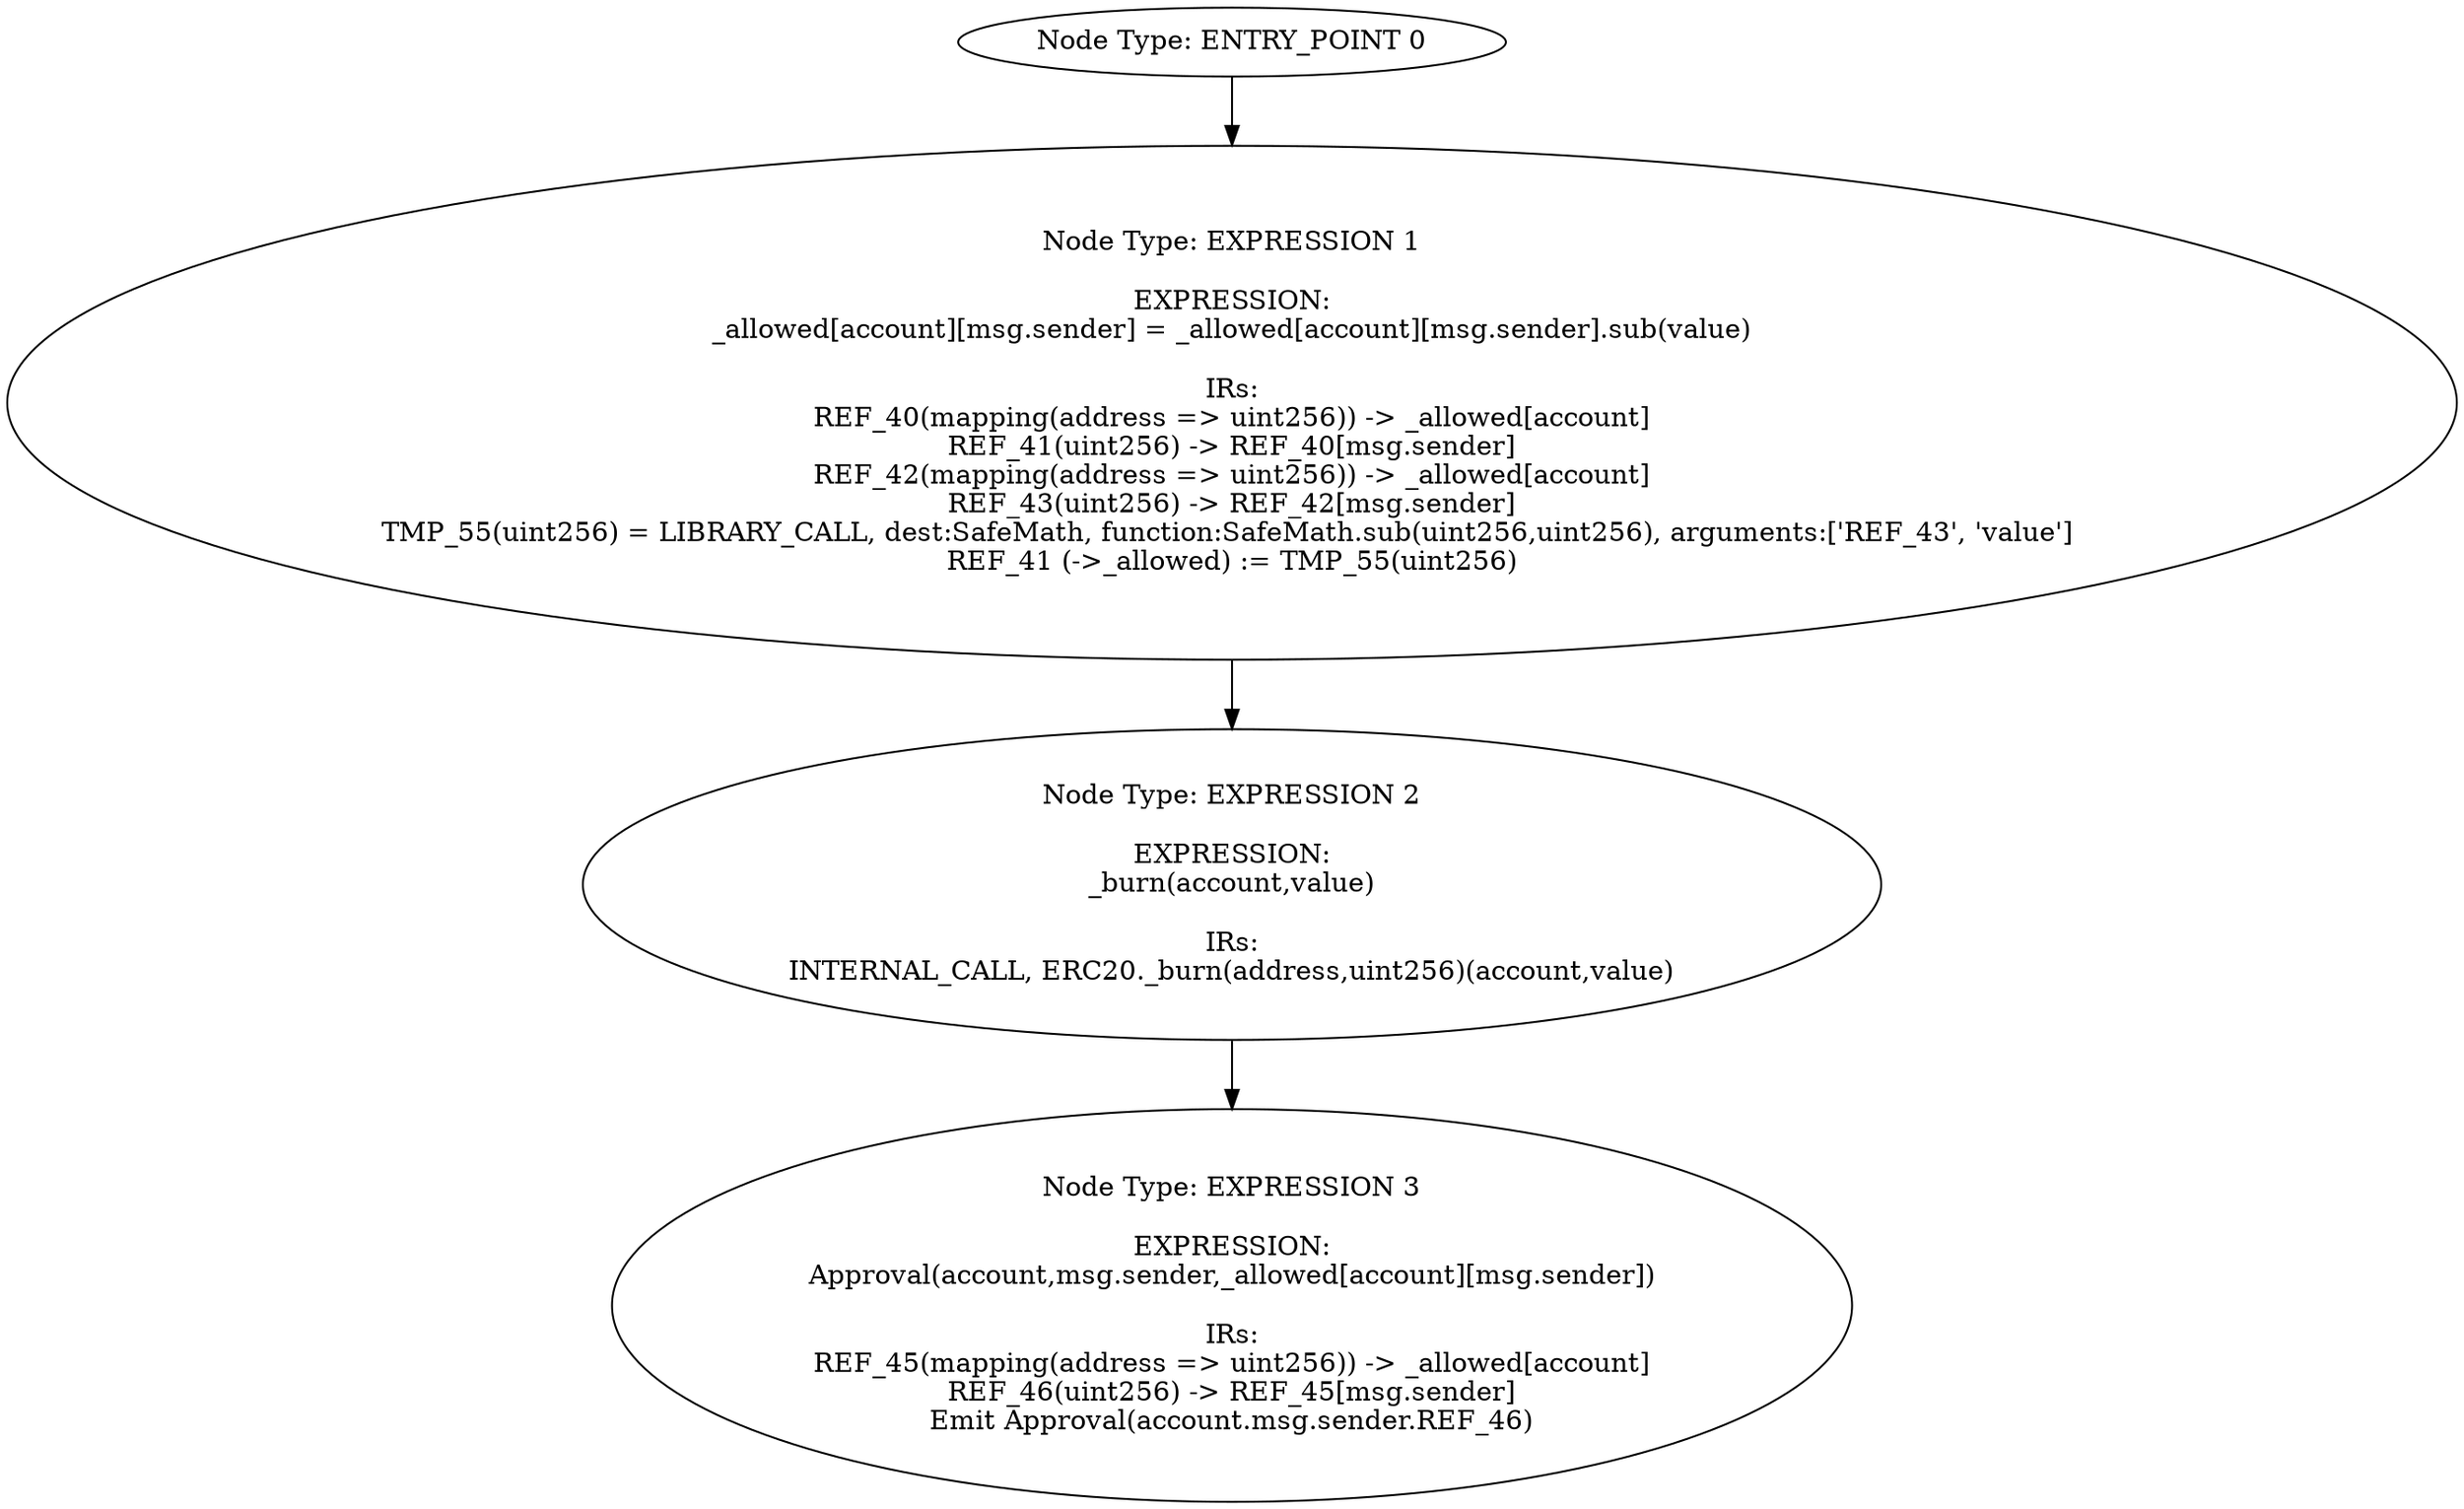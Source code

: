 digraph{
0[label="Node Type: ENTRY_POINT 0
"];
0->1;
1[label="Node Type: EXPRESSION 1

EXPRESSION:
_allowed[account][msg.sender] = _allowed[account][msg.sender].sub(value)

IRs:
REF_40(mapping(address => uint256)) -> _allowed[account]
REF_41(uint256) -> REF_40[msg.sender]
REF_42(mapping(address => uint256)) -> _allowed[account]
REF_43(uint256) -> REF_42[msg.sender]
TMP_55(uint256) = LIBRARY_CALL, dest:SafeMath, function:SafeMath.sub(uint256,uint256), arguments:['REF_43', 'value'] 
REF_41 (->_allowed) := TMP_55(uint256)"];
1->2;
2[label="Node Type: EXPRESSION 2

EXPRESSION:
_burn(account,value)

IRs:
INTERNAL_CALL, ERC20._burn(address,uint256)(account,value)"];
2->3;
3[label="Node Type: EXPRESSION 3

EXPRESSION:
Approval(account,msg.sender,_allowed[account][msg.sender])

IRs:
REF_45(mapping(address => uint256)) -> _allowed[account]
REF_46(uint256) -> REF_45[msg.sender]
Emit Approval(account.msg.sender.REF_46)"];
}
